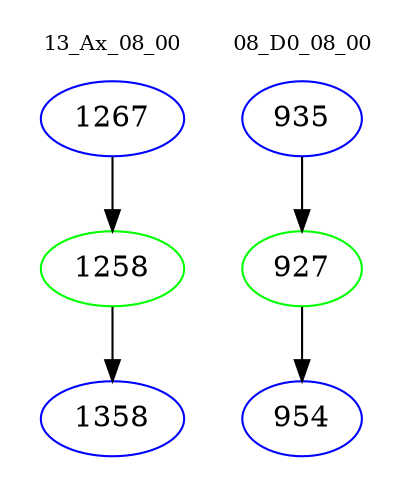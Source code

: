 digraph{
subgraph cluster_0 {
color = white
label = "13_Ax_08_00";
fontsize=10;
T0_1267 [label="1267", color="blue"]
T0_1267 -> T0_1258 [color="black"]
T0_1258 [label="1258", color="green"]
T0_1258 -> T0_1358 [color="black"]
T0_1358 [label="1358", color="blue"]
}
subgraph cluster_1 {
color = white
label = "08_D0_08_00";
fontsize=10;
T1_935 [label="935", color="blue"]
T1_935 -> T1_927 [color="black"]
T1_927 [label="927", color="green"]
T1_927 -> T1_954 [color="black"]
T1_954 [label="954", color="blue"]
}
}
